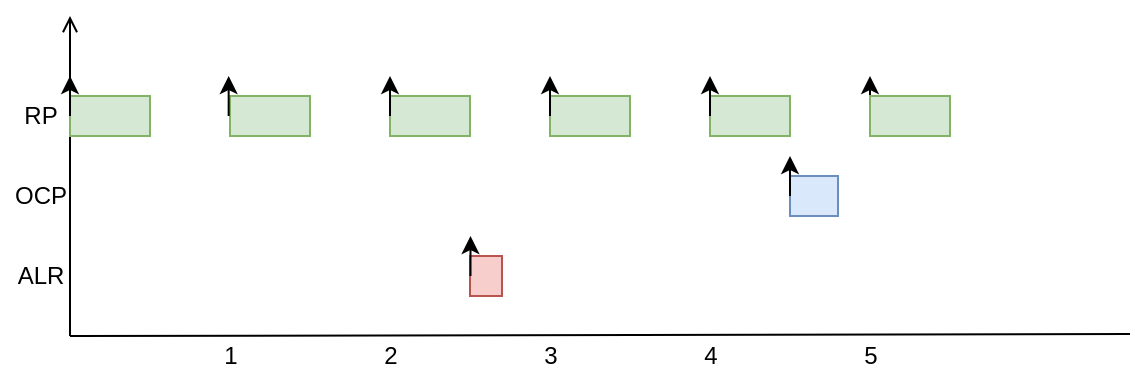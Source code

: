 <mxfile version="12.4.3" type="github" pages="1"><diagram id="sRAO7Hk_80I6LEePJG4M" name="Page-1"><mxGraphModel dx="791" dy="483" grid="1" gridSize="10" guides="1" tooltips="1" connect="1" arrows="1" fold="1" page="1" pageScale="1" pageWidth="827" pageHeight="1169" math="0" shadow="0"><root><mxCell id="0"/><mxCell id="1" parent="0"/><mxCell id="W29eM44_vHv2-b0sia-F-1" value="" style="endArrow=none;html=1;" edge="1" parent="1"><mxGeometry width="50" height="50" relative="1" as="geometry"><mxPoint x="160" y="600" as="sourcePoint"/><mxPoint x="690" y="599" as="targetPoint"/></mxGeometry></mxCell><mxCell id="W29eM44_vHv2-b0sia-F-2" value="" style="endArrow=open;html=1;endFill=0;" edge="1" parent="1"><mxGeometry width="50" height="50" relative="1" as="geometry"><mxPoint x="160" y="600" as="sourcePoint"/><mxPoint x="160" y="440" as="targetPoint"/></mxGeometry></mxCell><mxCell id="W29eM44_vHv2-b0sia-F-3" value="1" style="text;html=1;align=center;verticalAlign=middle;resizable=0;points=[];;autosize=1;" vertex="1" parent="1"><mxGeometry x="230" y="600" width="20" height="20" as="geometry"/></mxCell><mxCell id="W29eM44_vHv2-b0sia-F-4" value="2" style="text;html=1;align=center;verticalAlign=middle;resizable=0;points=[];;autosize=1;" vertex="1" parent="1"><mxGeometry x="310" y="600" width="20" height="20" as="geometry"/></mxCell><mxCell id="W29eM44_vHv2-b0sia-F-5" value="3" style="text;html=1;align=center;verticalAlign=middle;resizable=0;points=[];;autosize=1;" vertex="1" parent="1"><mxGeometry x="390" y="600" width="20" height="20" as="geometry"/></mxCell><mxCell id="W29eM44_vHv2-b0sia-F-6" value="4" style="text;html=1;align=center;verticalAlign=middle;resizable=0;points=[];;autosize=1;" vertex="1" parent="1"><mxGeometry x="470" y="600" width="20" height="20" as="geometry"/></mxCell><mxCell id="W29eM44_vHv2-b0sia-F-7" value="5" style="text;html=1;align=center;verticalAlign=middle;resizable=0;points=[];;autosize=1;" vertex="1" parent="1"><mxGeometry x="550" y="600" width="20" height="20" as="geometry"/></mxCell><mxCell id="W29eM44_vHv2-b0sia-F-8" value="ALR" style="text;html=1;align=center;verticalAlign=middle;resizable=0;points=[];;autosize=1;" vertex="1" parent="1"><mxGeometry x="125" y="560" width="40" height="20" as="geometry"/></mxCell><mxCell id="W29eM44_vHv2-b0sia-F-9" value="" style="whiteSpace=wrap;html=1;fillColor=#f8cecc;strokeColor=#b85450;" vertex="1" parent="1"><mxGeometry x="360" y="560" width="16" height="20" as="geometry"/></mxCell><mxCell id="W29eM44_vHv2-b0sia-F-10" value="OCP" style="text;html=1;align=center;verticalAlign=middle;resizable=0;points=[];;autosize=1;" vertex="1" parent="1"><mxGeometry x="125" y="520" width="40" height="20" as="geometry"/></mxCell><mxCell id="W29eM44_vHv2-b0sia-F-11" value="" style="whiteSpace=wrap;html=1;fillColor=#dae8fc;strokeColor=#6c8ebf;" vertex="1" parent="1"><mxGeometry x="520" y="520" width="24" height="20" as="geometry"/></mxCell><mxCell id="W29eM44_vHv2-b0sia-F-12" value="RP" style="text;html=1;align=center;verticalAlign=middle;resizable=0;points=[];;autosize=1;" vertex="1" parent="1"><mxGeometry x="130" y="480" width="30" height="20" as="geometry"/></mxCell><mxCell id="W29eM44_vHv2-b0sia-F-13" value="" style="whiteSpace=wrap;html=1;fillColor=#d5e8d4;strokeColor=#82b366;" vertex="1" parent="1"><mxGeometry x="160" y="480" width="40" height="20" as="geometry"/></mxCell><mxCell id="W29eM44_vHv2-b0sia-F-16" value="" style="whiteSpace=wrap;html=1;fillColor=#d5e8d4;strokeColor=#82b366;" vertex="1" parent="1"><mxGeometry x="240" y="480" width="40" height="20" as="geometry"/></mxCell><mxCell id="W29eM44_vHv2-b0sia-F-17" value="" style="whiteSpace=wrap;html=1;fillColor=#d5e8d4;strokeColor=#82b366;" vertex="1" parent="1"><mxGeometry x="320" y="480" width="40" height="20" as="geometry"/></mxCell><mxCell id="W29eM44_vHv2-b0sia-F-18" value="" style="whiteSpace=wrap;html=1;fillColor=#d5e8d4;strokeColor=#82b366;" vertex="1" parent="1"><mxGeometry x="400" y="480" width="40" height="20" as="geometry"/></mxCell><mxCell id="W29eM44_vHv2-b0sia-F-19" value="" style="endArrow=classic;html=1;strokeWidth=1;endFill=1;" edge="1" parent="1"><mxGeometry width="50" height="50" relative="1" as="geometry"><mxPoint x="160" y="490" as="sourcePoint"/><mxPoint x="160" y="470" as="targetPoint"/></mxGeometry></mxCell><mxCell id="W29eM44_vHv2-b0sia-F-20" value="" style="endArrow=classic;html=1;strokeWidth=1;endFill=1;" edge="1" parent="1"><mxGeometry width="50" height="50" relative="1" as="geometry"><mxPoint x="239.33" y="490" as="sourcePoint"/><mxPoint x="239.33" y="470" as="targetPoint"/></mxGeometry></mxCell><mxCell id="W29eM44_vHv2-b0sia-F-21" value="" style="endArrow=classic;html=1;strokeWidth=1;endFill=1;" edge="1" parent="1"><mxGeometry width="50" height="50" relative="1" as="geometry"><mxPoint x="320.0" y="490" as="sourcePoint"/><mxPoint x="320.0" y="470" as="targetPoint"/></mxGeometry></mxCell><mxCell id="W29eM44_vHv2-b0sia-F-22" value="" style="endArrow=classic;html=1;strokeWidth=1;endFill=1;" edge="1" parent="1"><mxGeometry width="50" height="50" relative="1" as="geometry"><mxPoint x="400" y="490" as="sourcePoint"/><mxPoint x="400" y="470" as="targetPoint"/></mxGeometry></mxCell><mxCell id="W29eM44_vHv2-b0sia-F-23" value="" style="whiteSpace=wrap;html=1;fillColor=#d5e8d4;strokeColor=#82b366;" vertex="1" parent="1"><mxGeometry x="480" y="480" width="40" height="20" as="geometry"/></mxCell><mxCell id="W29eM44_vHv2-b0sia-F-24" value="" style="endArrow=classic;html=1;strokeWidth=1;endFill=1;" edge="1" parent="1"><mxGeometry width="50" height="50" relative="1" as="geometry"><mxPoint x="480" y="490" as="sourcePoint"/><mxPoint x="480" y="470" as="targetPoint"/></mxGeometry></mxCell><mxCell id="W29eM44_vHv2-b0sia-F-25" value="" style="endArrow=classic;html=1;strokeWidth=1;endFill=1;" edge="1" parent="1"><mxGeometry width="50" height="50" relative="1" as="geometry"><mxPoint x="560" y="490" as="sourcePoint"/><mxPoint x="560" y="470" as="targetPoint"/></mxGeometry></mxCell><mxCell id="W29eM44_vHv2-b0sia-F-26" value="" style="whiteSpace=wrap;html=1;fillColor=#d5e8d4;strokeColor=#82b366;" vertex="1" parent="1"><mxGeometry x="560" y="480" width="40" height="20" as="geometry"/></mxCell><mxCell id="W29eM44_vHv2-b0sia-F-27" value="" style="endArrow=classic;html=1;strokeWidth=1;endFill=1;" edge="1" parent="1"><mxGeometry width="50" height="50" relative="1" as="geometry"><mxPoint x="520" y="530" as="sourcePoint"/><mxPoint x="520" y="510" as="targetPoint"/></mxGeometry></mxCell><mxCell id="W29eM44_vHv2-b0sia-F-28" value="" style="endArrow=classic;html=1;strokeWidth=1;endFill=1;" edge="1" parent="1"><mxGeometry width="50" height="50" relative="1" as="geometry"><mxPoint x="360.25" y="570" as="sourcePoint"/><mxPoint x="360.25" y="550" as="targetPoint"/></mxGeometry></mxCell></root></mxGraphModel></diagram></mxfile>